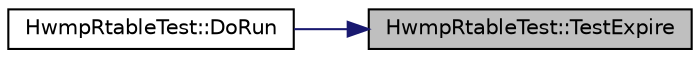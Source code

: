 digraph "HwmpRtableTest::TestExpire"
{
 // LATEX_PDF_SIZE
  edge [fontname="Helvetica",fontsize="10",labelfontname="Helvetica",labelfontsize="10"];
  node [fontname="Helvetica",fontsize="10",shape=record];
  rankdir="RL";
  Node1 [label="HwmpRtableTest::TestExpire",height=0.2,width=0.4,color="black", fillcolor="grey75", style="filled", fontcolor="black",tooltip="Test add path and try to lookup after entry has expired."];
  Node1 -> Node2 [dir="back",color="midnightblue",fontsize="10",style="solid",fontname="Helvetica"];
  Node2 [label="HwmpRtableTest::DoRun",height=0.2,width=0.4,color="black", fillcolor="white", style="filled",URL="$class_hwmp_rtable_test.html#aeba47e3dbdade2299df5fb28e4cc7f49",tooltip="Implementation to actually run this TestCase."];
}
